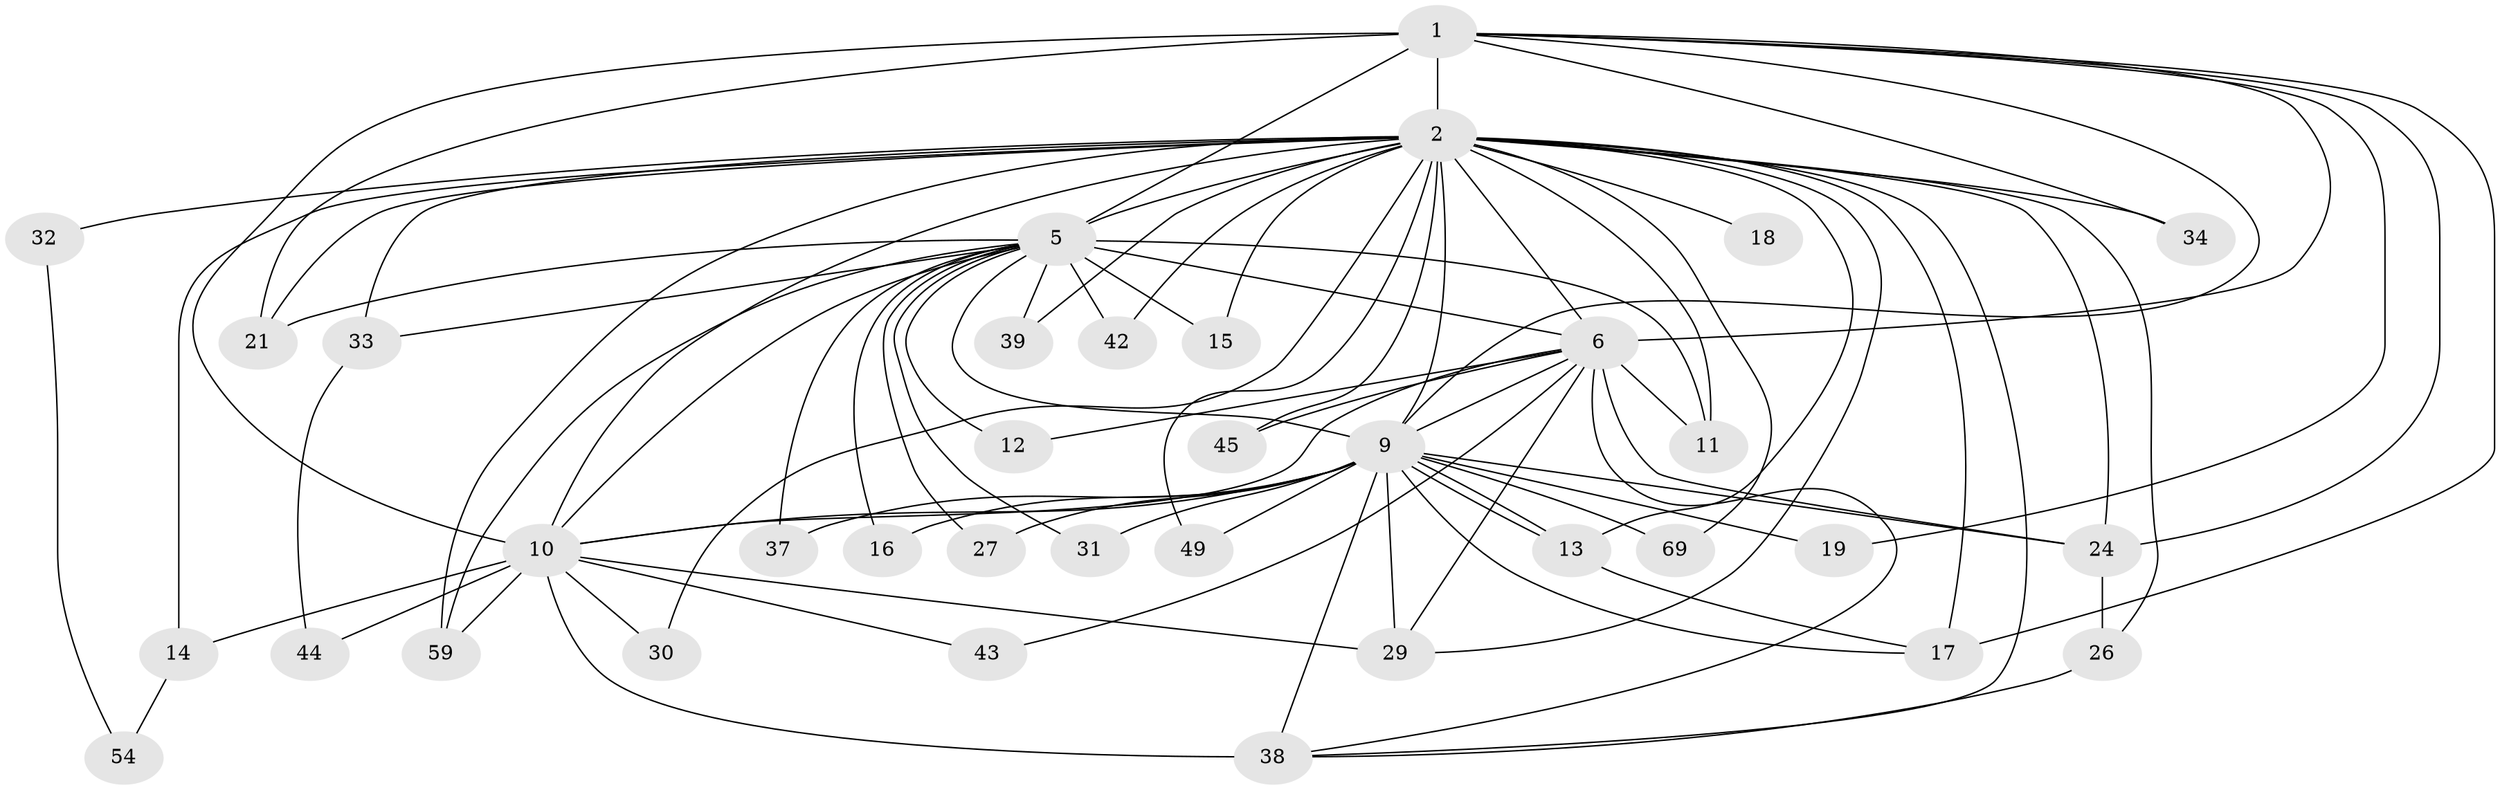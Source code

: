 // original degree distribution, {16: 0.0273972602739726, 11: 0.0136986301369863, 19: 0.0136986301369863, 23: 0.0136986301369863, 21: 0.0136986301369863, 12: 0.0136986301369863, 14: 0.0136986301369863, 27: 0.0136986301369863, 18: 0.0136986301369863, 4: 0.0684931506849315, 2: 0.5616438356164384, 3: 0.1780821917808219, 5: 0.0273972602739726, 7: 0.0273972602739726}
// Generated by graph-tools (version 1.1) at 2025/14/03/09/25 04:14:13]
// undirected, 36 vertices, 86 edges
graph export_dot {
graph [start="1"]
  node [color=gray90,style=filled];
  1 [super="+36+20"];
  2 [super="+4+3+8"];
  5 [super="+7+47"];
  6 [super="+22+53+50"];
  9;
  10 [super="+48"];
  11;
  12;
  13 [super="+61+28"];
  14 [super="+51"];
  15;
  16;
  17;
  18;
  19;
  21;
  24 [super="+65"];
  26;
  27;
  29;
  30;
  31 [super="+66"];
  32 [super="+46"];
  33;
  34;
  37;
  38 [super="+72+40"];
  39;
  42;
  43;
  44;
  45;
  49;
  54;
  59 [super="+60"];
  69;
  1 -- 2 [weight=6];
  1 -- 5 [weight=2];
  1 -- 6 [weight=2];
  1 -- 9;
  1 -- 10;
  1 -- 19;
  1 -- 21;
  1 -- 24;
  1 -- 34;
  1 -- 17;
  2 -- 5 [weight=10];
  2 -- 6 [weight=6];
  2 -- 9 [weight=6];
  2 -- 10 [weight=5];
  2 -- 39;
  2 -- 11 [weight=2];
  2 -- 69;
  2 -- 13 [weight=2];
  2 -- 15;
  2 -- 18 [weight=2];
  2 -- 24;
  2 -- 26;
  2 -- 32 [weight=3];
  2 -- 33;
  2 -- 34;
  2 -- 42;
  2 -- 14 [weight=2];
  2 -- 17 [weight=2];
  2 -- 29;
  2 -- 30;
  2 -- 38;
  2 -- 45;
  2 -- 59;
  2 -- 49;
  2 -- 21;
  5 -- 6 [weight=3];
  5 -- 9 [weight=2];
  5 -- 10 [weight=2];
  5 -- 11;
  5 -- 12;
  5 -- 15;
  5 -- 27;
  5 -- 31;
  5 -- 33;
  5 -- 37;
  5 -- 39;
  5 -- 59;
  5 -- 42;
  5 -- 16;
  5 -- 21;
  6 -- 9;
  6 -- 10 [weight=2];
  6 -- 12;
  6 -- 45;
  6 -- 43;
  6 -- 11;
  6 -- 38;
  6 -- 24;
  6 -- 29;
  9 -- 10;
  9 -- 13;
  9 -- 13;
  9 -- 16;
  9 -- 17;
  9 -- 19;
  9 -- 27;
  9 -- 29;
  9 -- 31 [weight=2];
  9 -- 37;
  9 -- 38 [weight=3];
  9 -- 49;
  9 -- 69;
  9 -- 24;
  10 -- 14;
  10 -- 29;
  10 -- 30;
  10 -- 43;
  10 -- 44;
  10 -- 59;
  10 -- 38;
  13 -- 17;
  14 -- 54;
  24 -- 26;
  26 -- 38;
  32 -- 54;
  33 -- 44;
}
